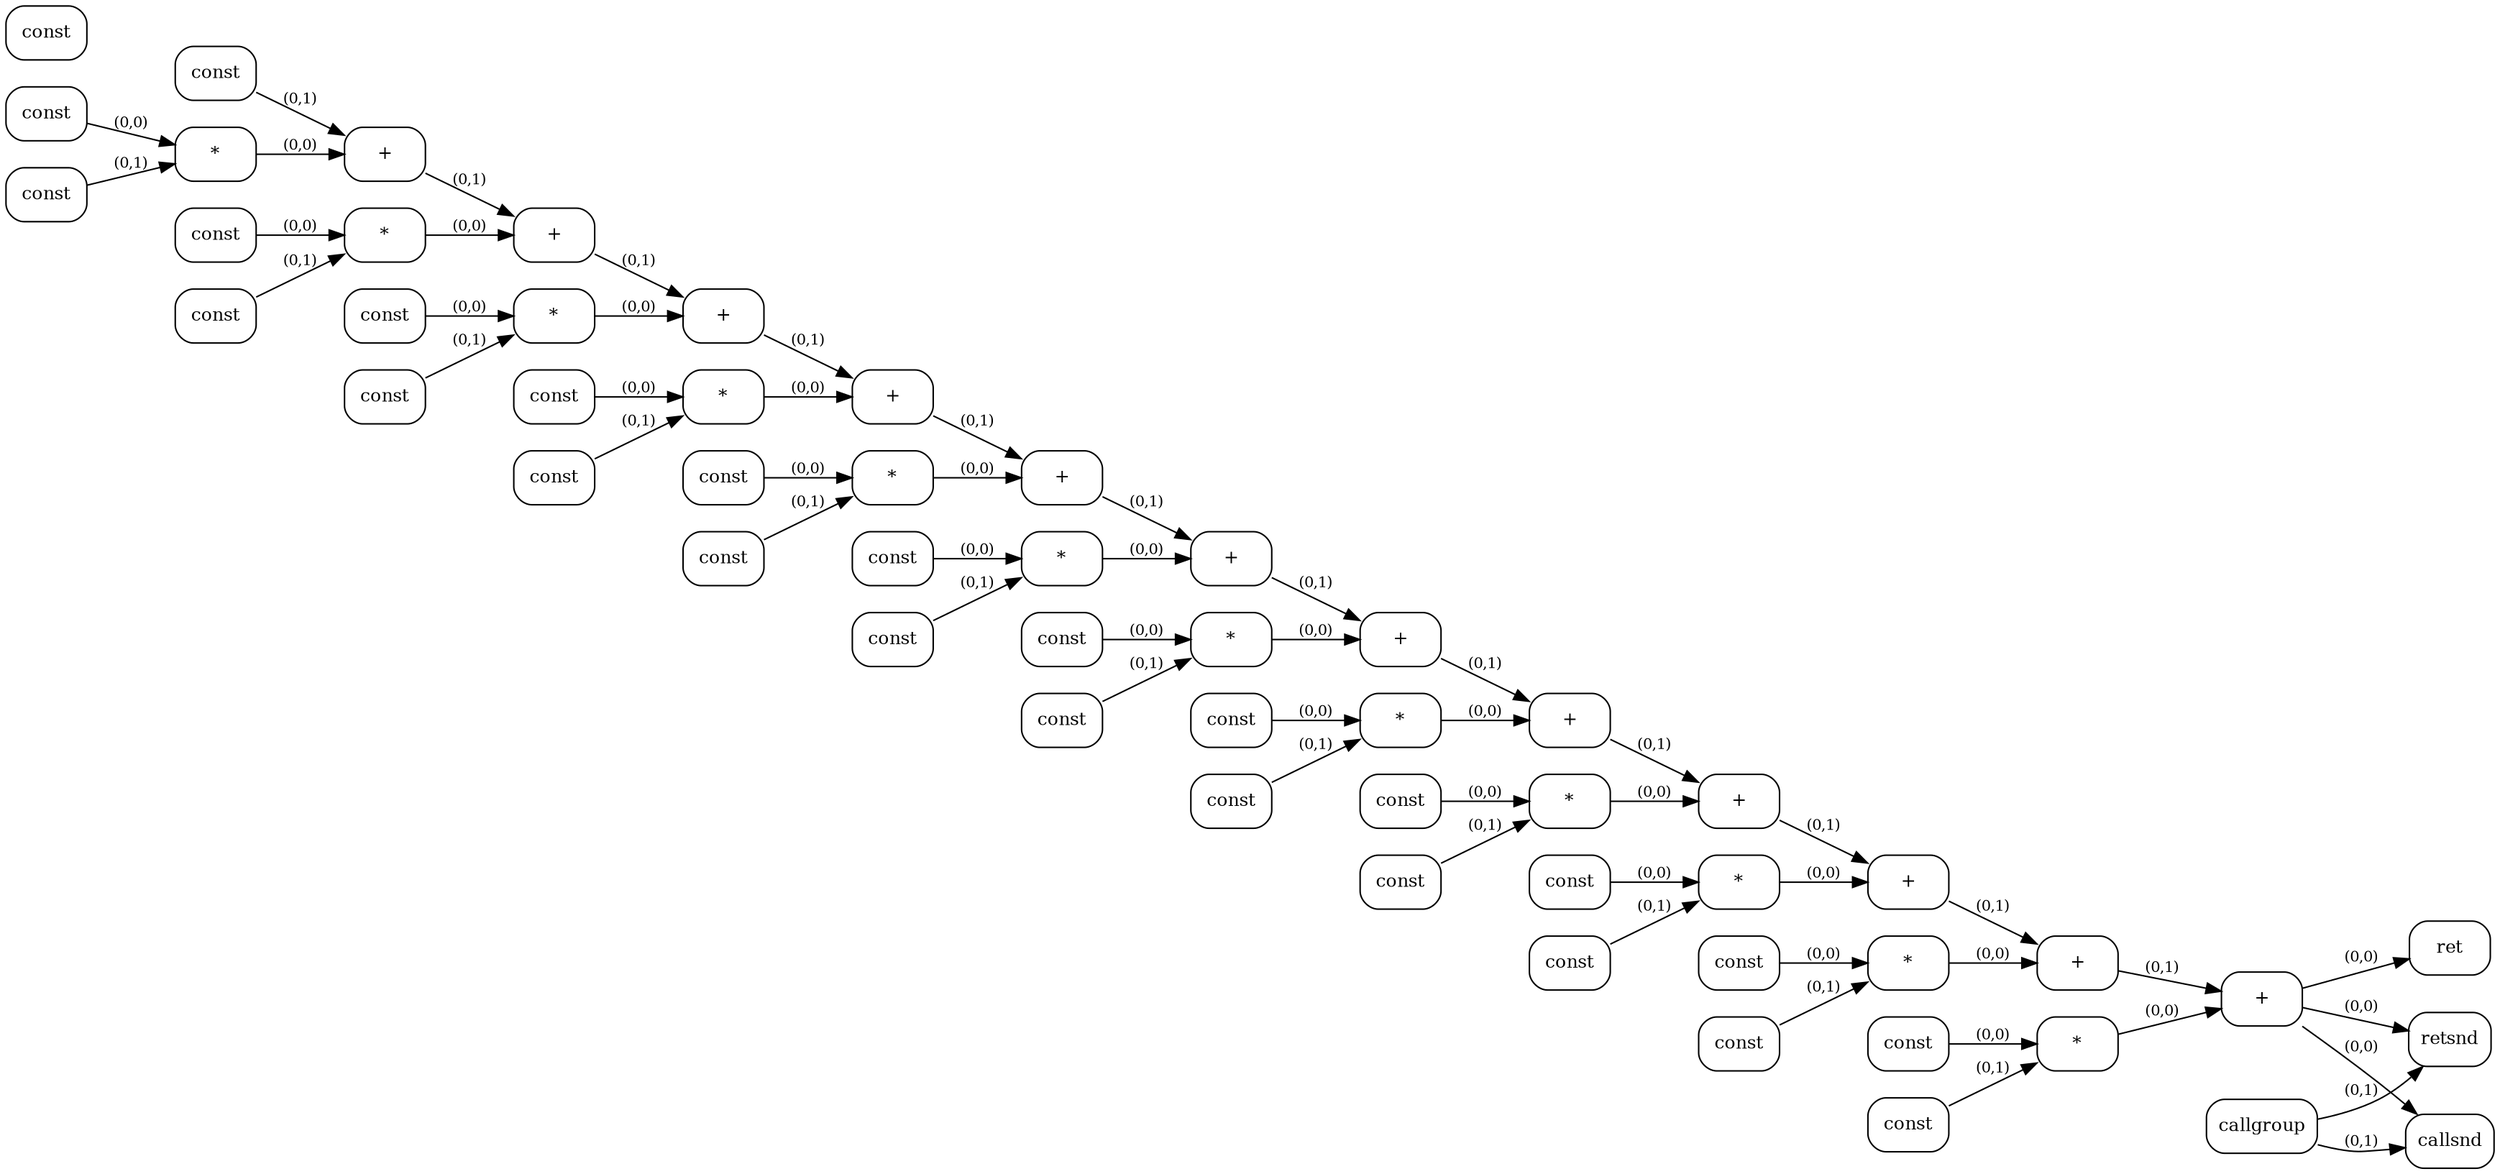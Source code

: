 digraph G {
  rankdir=LR;
  node [shape=box, style=rounded, fontsize=12];
  n0 [label="const"];
  n1 [label="const"];
  n2 [label="const"];
  n3 [label="const"];
  n4 [label="const"];
  n5 [label="const"];
  n6 [label="const"];
  n7 [label="const"];
  n8 [label="const"];
  n9 [label="const"];
  n10 [label="const"];
  n11 [label="const"];
  n12 [label="const"];
  n13 [label="const"];
  n14 [label="*"];
  n15 [label="+"];
  n16 [label="const"];
  n17 [label="*"];
  n18 [label="+"];
  n19 [label="const"];
  n20 [label="*"];
  n21 [label="+"];
  n22 [label="const"];
  n23 [label="*"];
  n24 [label="+"];
  n25 [label="const"];
  n26 [label="*"];
  n27 [label="+"];
  n28 [label="const"];
  n29 [label="*"];
  n30 [label="+"];
  n31 [label="const"];
  n32 [label="*"];
  n33 [label="+"];
  n34 [label="const"];
  n35 [label="*"];
  n36 [label="+"];
  n37 [label="const"];
  n38 [label="*"];
  n39 [label="+"];
  n40 [label="const"];
  n41 [label="*"];
  n42 [label="+"];
  n43 [label="const"];
  n44 [label="*"];
  n45 [label="+"];
  n46 [label="const"];
  n47 [label="*"];
  n48 [label="+"];
  n49 [label="callgroup"];
  n50 [label="callsnd"];
  n51 [label="retsnd"];
  n52 [label="const"];
  n53 [label="ret"];
  n12 -> n14 [label="(0,0)", fontsize=10];
  n13 -> n14 [label="(0,1)", fontsize=10];
  n14 -> n15 [label="(0,0)", fontsize=10];
  n0 -> n15 [label="(0,1)", fontsize=10];
  n11 -> n17 [label="(0,0)", fontsize=10];
  n16 -> n17 [label="(0,1)", fontsize=10];
  n17 -> n18 [label="(0,0)", fontsize=10];
  n15 -> n18 [label="(0,1)", fontsize=10];
  n10 -> n20 [label="(0,0)", fontsize=10];
  n19 -> n20 [label="(0,1)", fontsize=10];
  n20 -> n21 [label="(0,0)", fontsize=10];
  n18 -> n21 [label="(0,1)", fontsize=10];
  n9 -> n23 [label="(0,0)", fontsize=10];
  n22 -> n23 [label="(0,1)", fontsize=10];
  n23 -> n24 [label="(0,0)", fontsize=10];
  n21 -> n24 [label="(0,1)", fontsize=10];
  n8 -> n26 [label="(0,0)", fontsize=10];
  n25 -> n26 [label="(0,1)", fontsize=10];
  n26 -> n27 [label="(0,0)", fontsize=10];
  n24 -> n27 [label="(0,1)", fontsize=10];
  n7 -> n29 [label="(0,0)", fontsize=10];
  n28 -> n29 [label="(0,1)", fontsize=10];
  n29 -> n30 [label="(0,0)", fontsize=10];
  n27 -> n30 [label="(0,1)", fontsize=10];
  n6 -> n32 [label="(0,0)", fontsize=10];
  n31 -> n32 [label="(0,1)", fontsize=10];
  n32 -> n33 [label="(0,0)", fontsize=10];
  n30 -> n33 [label="(0,1)", fontsize=10];
  n5 -> n35 [label="(0,0)", fontsize=10];
  n34 -> n35 [label="(0,1)", fontsize=10];
  n35 -> n36 [label="(0,0)", fontsize=10];
  n33 -> n36 [label="(0,1)", fontsize=10];
  n4 -> n38 [label="(0,0)", fontsize=10];
  n37 -> n38 [label="(0,1)", fontsize=10];
  n38 -> n39 [label="(0,0)", fontsize=10];
  n36 -> n39 [label="(0,1)", fontsize=10];
  n3 -> n41 [label="(0,0)", fontsize=10];
  n40 -> n41 [label="(0,1)", fontsize=10];
  n41 -> n42 [label="(0,0)", fontsize=10];
  n39 -> n42 [label="(0,1)", fontsize=10];
  n2 -> n44 [label="(0,0)", fontsize=10];
  n43 -> n44 [label="(0,1)", fontsize=10];
  n44 -> n45 [label="(0,0)", fontsize=10];
  n42 -> n45 [label="(0,1)", fontsize=10];
  n1 -> n47 [label="(0,0)", fontsize=10];
  n46 -> n47 [label="(0,1)", fontsize=10];
  n47 -> n48 [label="(0,0)", fontsize=10];
  n45 -> n48 [label="(0,1)", fontsize=10];
  n48 -> n50 [label="(0,0)", fontsize=10];
  n49 -> n50 [label="(0,1)", fontsize=10];
  n48 -> n51 [label="(0,0)", fontsize=10];
  n49 -> n51 [label="(0,1)", fontsize=10];
  n48 -> n53 [label="(0,0)", fontsize=10];
}
